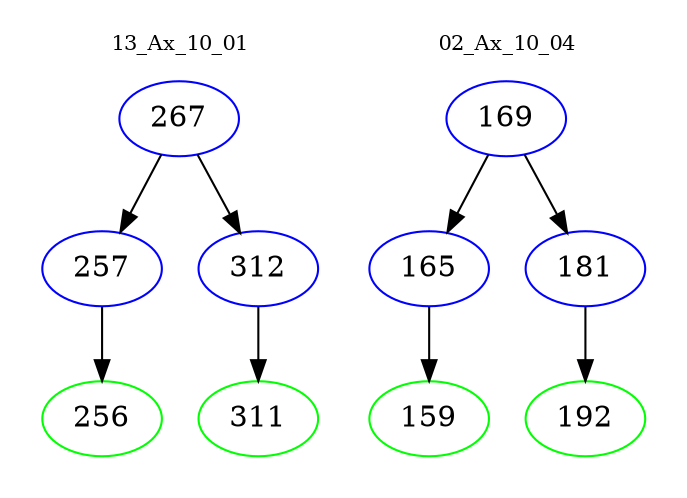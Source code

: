 digraph{
subgraph cluster_0 {
color = white
label = "13_Ax_10_01";
fontsize=10;
T0_267 [label="267", color="blue"]
T0_267 -> T0_257 [color="black"]
T0_257 [label="257", color="blue"]
T0_257 -> T0_256 [color="black"]
T0_256 [label="256", color="green"]
T0_267 -> T0_312 [color="black"]
T0_312 [label="312", color="blue"]
T0_312 -> T0_311 [color="black"]
T0_311 [label="311", color="green"]
}
subgraph cluster_1 {
color = white
label = "02_Ax_10_04";
fontsize=10;
T1_169 [label="169", color="blue"]
T1_169 -> T1_165 [color="black"]
T1_165 [label="165", color="blue"]
T1_165 -> T1_159 [color="black"]
T1_159 [label="159", color="green"]
T1_169 -> T1_181 [color="black"]
T1_181 [label="181", color="blue"]
T1_181 -> T1_192 [color="black"]
T1_192 [label="192", color="green"]
}
}
